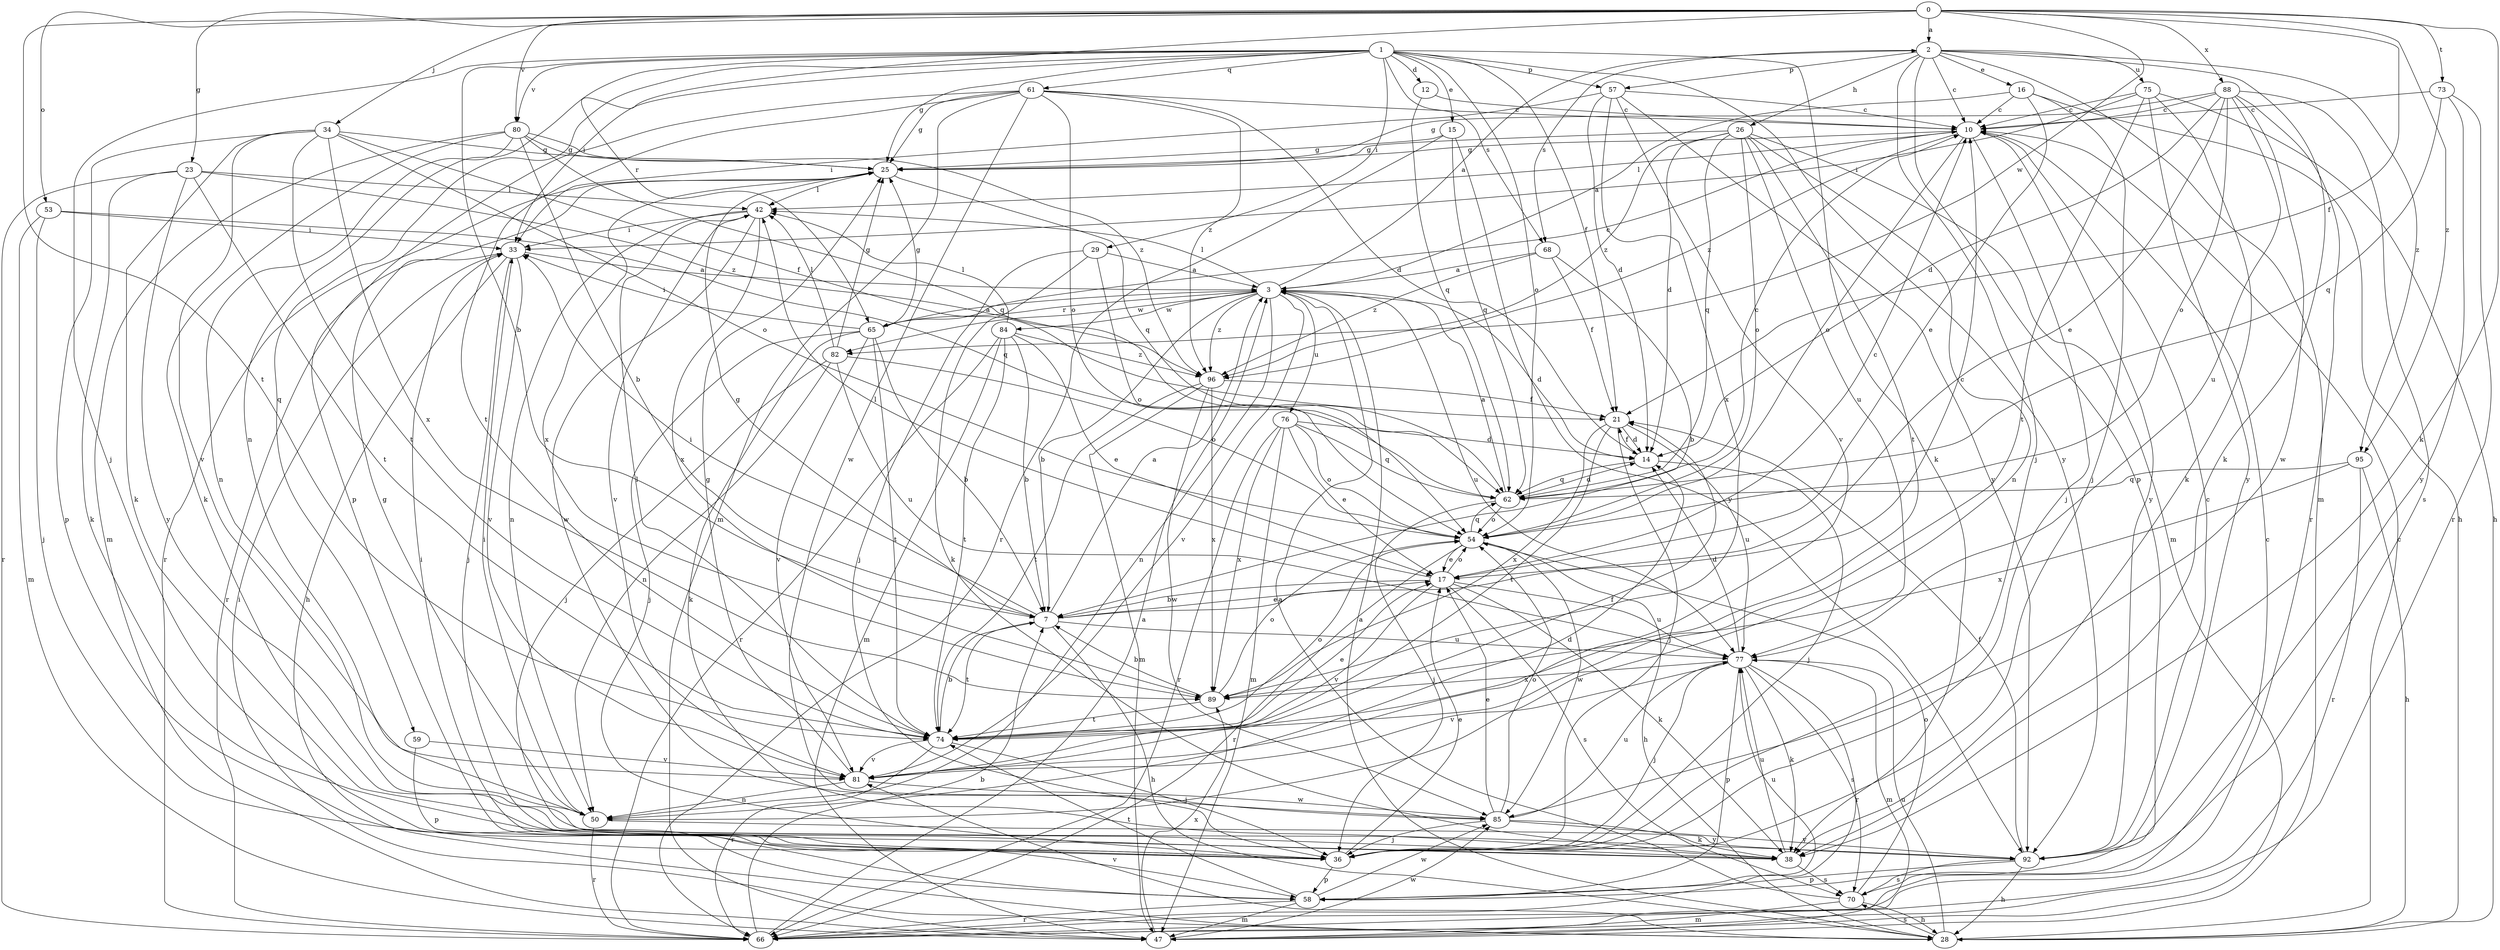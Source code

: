 strict digraph  {
0;
1;
2;
3;
7;
10;
12;
14;
15;
16;
17;
21;
23;
25;
26;
28;
29;
33;
34;
36;
38;
42;
47;
50;
53;
54;
57;
58;
59;
61;
62;
65;
66;
68;
70;
73;
74;
75;
76;
77;
80;
81;
82;
84;
85;
88;
89;
92;
95;
96;
0 -> 2  [label=a];
0 -> 21  [label=f];
0 -> 23  [label=g];
0 -> 34  [label=j];
0 -> 38  [label=k];
0 -> 53  [label=o];
0 -> 65  [label=r];
0 -> 73  [label=t];
0 -> 74  [label=t];
0 -> 80  [label=v];
0 -> 82  [label=w];
0 -> 88  [label=x];
0 -> 95  [label=z];
1 -> 7  [label=b];
1 -> 12  [label=d];
1 -> 15  [label=e];
1 -> 21  [label=f];
1 -> 25  [label=g];
1 -> 29  [label=i];
1 -> 33  [label=i];
1 -> 36  [label=j];
1 -> 38  [label=k];
1 -> 50  [label=n];
1 -> 54  [label=o];
1 -> 57  [label=p];
1 -> 59  [label=q];
1 -> 61  [label=q];
1 -> 68  [label=s];
1 -> 80  [label=v];
1 -> 92  [label=y];
2 -> 10  [label=c];
2 -> 16  [label=e];
2 -> 26  [label=h];
2 -> 36  [label=j];
2 -> 38  [label=k];
2 -> 47  [label=m];
2 -> 57  [label=p];
2 -> 58  [label=p];
2 -> 68  [label=s];
2 -> 75  [label=u];
2 -> 95  [label=z];
3 -> 2  [label=a];
3 -> 7  [label=b];
3 -> 14  [label=d];
3 -> 42  [label=l];
3 -> 50  [label=n];
3 -> 65  [label=r];
3 -> 76  [label=u];
3 -> 77  [label=u];
3 -> 81  [label=v];
3 -> 82  [label=w];
3 -> 84  [label=w];
3 -> 96  [label=z];
7 -> 3  [label=a];
7 -> 10  [label=c];
7 -> 17  [label=e];
7 -> 25  [label=g];
7 -> 28  [label=h];
7 -> 33  [label=i];
7 -> 74  [label=t];
7 -> 77  [label=u];
10 -> 25  [label=g];
10 -> 36  [label=j];
10 -> 42  [label=l];
10 -> 54  [label=o];
10 -> 92  [label=y];
10 -> 96  [label=z];
12 -> 10  [label=c];
12 -> 62  [label=q];
14 -> 21  [label=f];
14 -> 36  [label=j];
14 -> 62  [label=q];
15 -> 25  [label=g];
15 -> 62  [label=q];
15 -> 66  [label=r];
15 -> 92  [label=y];
16 -> 3  [label=a];
16 -> 10  [label=c];
16 -> 17  [label=e];
16 -> 28  [label=h];
16 -> 36  [label=j];
17 -> 7  [label=b];
17 -> 10  [label=c];
17 -> 38  [label=k];
17 -> 42  [label=l];
17 -> 54  [label=o];
17 -> 70  [label=s];
17 -> 77  [label=u];
17 -> 81  [label=v];
21 -> 14  [label=d];
21 -> 36  [label=j];
21 -> 74  [label=t];
21 -> 77  [label=u];
21 -> 89  [label=x];
23 -> 38  [label=k];
23 -> 42  [label=l];
23 -> 66  [label=r];
23 -> 74  [label=t];
23 -> 92  [label=y];
23 -> 96  [label=z];
25 -> 42  [label=l];
25 -> 62  [label=q];
25 -> 66  [label=r];
25 -> 89  [label=x];
26 -> 14  [label=d];
26 -> 25  [label=g];
26 -> 47  [label=m];
26 -> 50  [label=n];
26 -> 54  [label=o];
26 -> 62  [label=q];
26 -> 74  [label=t];
26 -> 77  [label=u];
26 -> 96  [label=z];
28 -> 3  [label=a];
28 -> 10  [label=c];
28 -> 33  [label=i];
28 -> 70  [label=s];
28 -> 77  [label=u];
28 -> 81  [label=v];
29 -> 3  [label=a];
29 -> 36  [label=j];
29 -> 38  [label=k];
29 -> 54  [label=o];
33 -> 3  [label=a];
33 -> 28  [label=h];
33 -> 36  [label=j];
33 -> 66  [label=r];
33 -> 81  [label=v];
34 -> 21  [label=f];
34 -> 25  [label=g];
34 -> 38  [label=k];
34 -> 54  [label=o];
34 -> 58  [label=p];
34 -> 74  [label=t];
34 -> 81  [label=v];
34 -> 89  [label=x];
36 -> 17  [label=e];
36 -> 33  [label=i];
36 -> 58  [label=p];
38 -> 70  [label=s];
38 -> 77  [label=u];
42 -> 33  [label=i];
42 -> 50  [label=n];
42 -> 81  [label=v];
42 -> 85  [label=w];
42 -> 89  [label=x];
47 -> 85  [label=w];
47 -> 89  [label=x];
50 -> 14  [label=d];
50 -> 25  [label=g];
50 -> 33  [label=i];
50 -> 66  [label=r];
50 -> 92  [label=y];
53 -> 33  [label=i];
53 -> 36  [label=j];
53 -> 47  [label=m];
53 -> 62  [label=q];
54 -> 17  [label=e];
54 -> 28  [label=h];
54 -> 62  [label=q];
54 -> 66  [label=r];
54 -> 85  [label=w];
57 -> 10  [label=c];
57 -> 14  [label=d];
57 -> 33  [label=i];
57 -> 81  [label=v];
57 -> 89  [label=x];
57 -> 92  [label=y];
58 -> 47  [label=m];
58 -> 66  [label=r];
58 -> 74  [label=t];
58 -> 77  [label=u];
58 -> 85  [label=w];
59 -> 58  [label=p];
59 -> 81  [label=v];
61 -> 10  [label=c];
61 -> 14  [label=d];
61 -> 25  [label=g];
61 -> 47  [label=m];
61 -> 54  [label=o];
61 -> 58  [label=p];
61 -> 74  [label=t];
61 -> 85  [label=w];
61 -> 96  [label=z];
62 -> 3  [label=a];
62 -> 10  [label=c];
62 -> 14  [label=d];
62 -> 36  [label=j];
62 -> 54  [label=o];
65 -> 3  [label=a];
65 -> 7  [label=b];
65 -> 10  [label=c];
65 -> 25  [label=g];
65 -> 33  [label=i];
65 -> 36  [label=j];
65 -> 38  [label=k];
65 -> 74  [label=t];
65 -> 81  [label=v];
66 -> 3  [label=a];
66 -> 7  [label=b];
66 -> 10  [label=c];
68 -> 3  [label=a];
68 -> 7  [label=b];
68 -> 21  [label=f];
68 -> 96  [label=z];
70 -> 3  [label=a];
70 -> 28  [label=h];
70 -> 47  [label=m];
70 -> 54  [label=o];
73 -> 10  [label=c];
73 -> 62  [label=q];
73 -> 66  [label=r];
73 -> 92  [label=y];
74 -> 7  [label=b];
74 -> 17  [label=e];
74 -> 36  [label=j];
74 -> 42  [label=l];
74 -> 54  [label=o];
74 -> 66  [label=r];
74 -> 81  [label=v];
75 -> 10  [label=c];
75 -> 28  [label=h];
75 -> 33  [label=i];
75 -> 38  [label=k];
75 -> 74  [label=t];
75 -> 92  [label=y];
76 -> 14  [label=d];
76 -> 17  [label=e];
76 -> 47  [label=m];
76 -> 54  [label=o];
76 -> 62  [label=q];
76 -> 66  [label=r];
76 -> 89  [label=x];
77 -> 14  [label=d];
77 -> 36  [label=j];
77 -> 38  [label=k];
77 -> 47  [label=m];
77 -> 58  [label=p];
77 -> 66  [label=r];
77 -> 70  [label=s];
77 -> 81  [label=v];
77 -> 89  [label=x];
80 -> 7  [label=b];
80 -> 25  [label=g];
80 -> 38  [label=k];
80 -> 47  [label=m];
80 -> 50  [label=n];
80 -> 62  [label=q];
80 -> 96  [label=z];
81 -> 21  [label=f];
81 -> 25  [label=g];
81 -> 50  [label=n];
81 -> 85  [label=w];
82 -> 25  [label=g];
82 -> 36  [label=j];
82 -> 42  [label=l];
82 -> 50  [label=n];
82 -> 54  [label=o];
82 -> 77  [label=u];
84 -> 7  [label=b];
84 -> 17  [label=e];
84 -> 42  [label=l];
84 -> 47  [label=m];
84 -> 66  [label=r];
84 -> 74  [label=t];
84 -> 96  [label=z];
85 -> 17  [label=e];
85 -> 36  [label=j];
85 -> 38  [label=k];
85 -> 54  [label=o];
85 -> 77  [label=u];
85 -> 92  [label=y];
88 -> 10  [label=c];
88 -> 14  [label=d];
88 -> 17  [label=e];
88 -> 25  [label=g];
88 -> 54  [label=o];
88 -> 66  [label=r];
88 -> 70  [label=s];
88 -> 77  [label=u];
88 -> 85  [label=w];
89 -> 7  [label=b];
89 -> 54  [label=o];
89 -> 74  [label=t];
92 -> 10  [label=c];
92 -> 21  [label=f];
92 -> 28  [label=h];
92 -> 58  [label=p];
92 -> 70  [label=s];
95 -> 28  [label=h];
95 -> 62  [label=q];
95 -> 66  [label=r];
95 -> 89  [label=x];
96 -> 21  [label=f];
96 -> 47  [label=m];
96 -> 74  [label=t];
96 -> 85  [label=w];
96 -> 89  [label=x];
}
